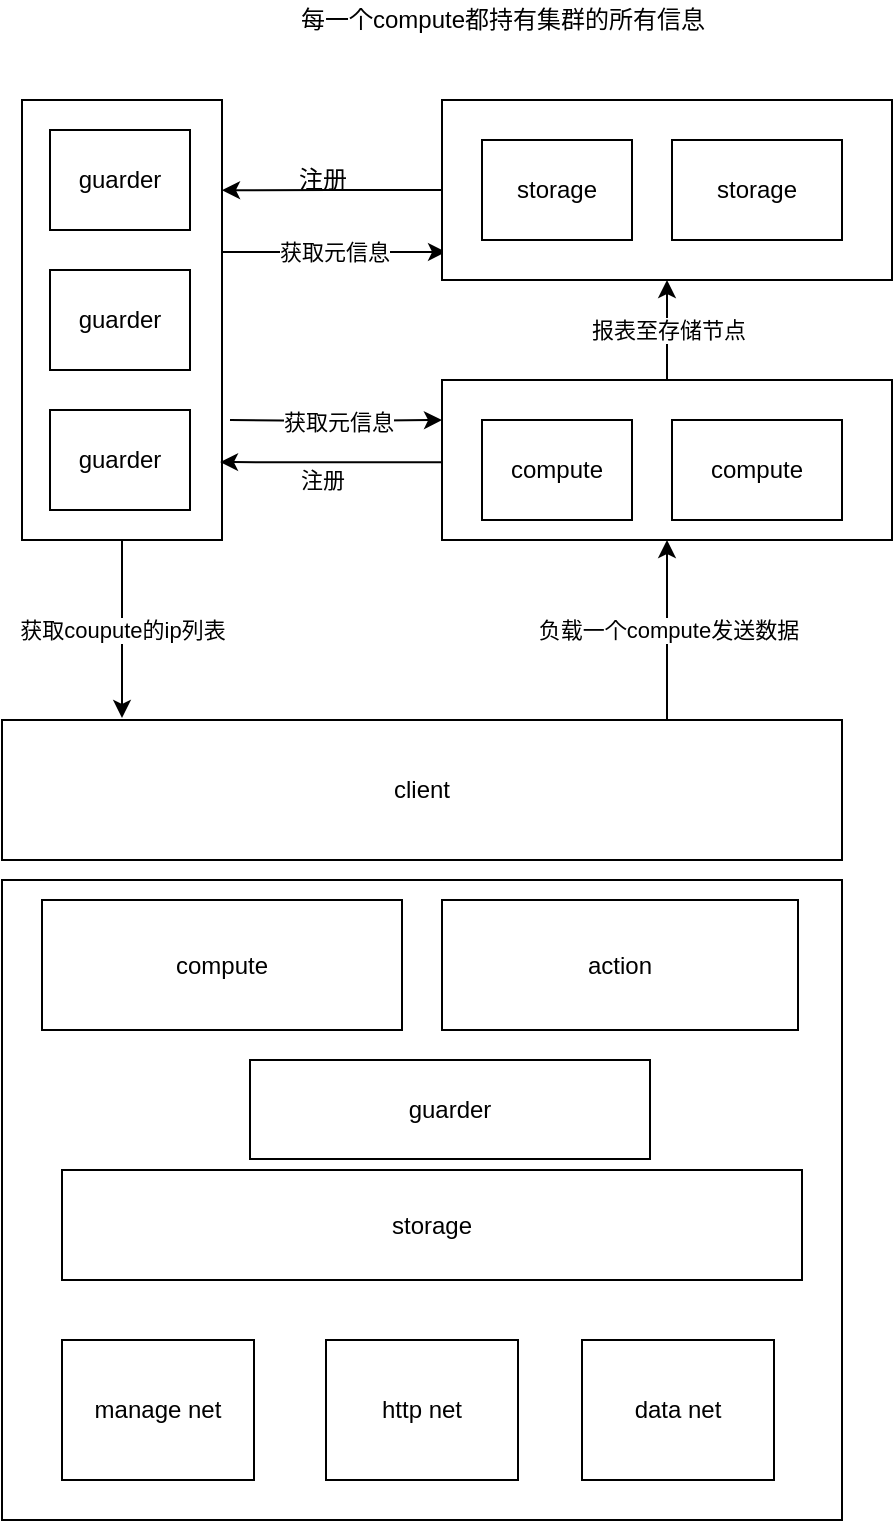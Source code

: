 <mxfile>
    <diagram id="HMDd3VgaN3B1fi6phxCU" name="第 1 页">
        <mxGraphModel dx="1027" dy="291" grid="1" gridSize="10" guides="1" tooltips="1" connect="1" arrows="1" fold="1" page="1" pageScale="1" pageWidth="827" pageHeight="1169" math="0" shadow="0">
            <root>
                <mxCell id="0"/>
                <mxCell id="1" parent="0"/>
                <mxCell id="38" value="" style="rounded=0;whiteSpace=wrap;html=1;" parent="1" vertex="1">
                    <mxGeometry x="510" y="240" width="225" height="80" as="geometry"/>
                </mxCell>
                <mxCell id="47" value="获取元信息" style="edgeStyle=orthogonalEdgeStyle;rounded=0;orthogonalLoop=1;jettySize=auto;html=1;entryX=0.009;entryY=0.844;entryDx=0;entryDy=0;entryPerimeter=0;startArrow=none;startFill=0;endArrow=classic;endFill=1;" parent="1" source="36" target="35" edge="1">
                    <mxGeometry relative="1" as="geometry">
                        <Array as="points">
                            <mxPoint x="420" y="176"/>
                            <mxPoint x="420" y="176"/>
                        </Array>
                    </mxGeometry>
                </mxCell>
                <mxCell id="36" value="" style="rounded=0;whiteSpace=wrap;html=1;" parent="1" vertex="1">
                    <mxGeometry x="300" y="100" width="100" height="220" as="geometry"/>
                </mxCell>
                <mxCell id="46" value="报表至存储节点" style="edgeStyle=orthogonalEdgeStyle;rounded=0;orthogonalLoop=1;jettySize=auto;html=1;startArrow=none;startFill=0;endArrow=classic;endFill=1;exitX=0.5;exitY=0;exitDx=0;exitDy=0;" parent="1" source="38" target="35" edge="1">
                    <mxGeometry relative="1" as="geometry"/>
                </mxCell>
                <mxCell id="35" value="" style="rounded=0;whiteSpace=wrap;html=1;" parent="1" vertex="1">
                    <mxGeometry x="510" y="100" width="225" height="90" as="geometry"/>
                </mxCell>
                <mxCell id="44" value="负载一个compute发送数据" style="edgeStyle=orthogonalEdgeStyle;rounded=0;orthogonalLoop=1;jettySize=auto;html=1;entryX=0.5;entryY=1;entryDx=0;entryDy=0;startArrow=none;startFill=0;endArrow=classic;endFill=1;" parent="1" source="2" target="38" edge="1">
                    <mxGeometry relative="1" as="geometry">
                        <Array as="points">
                            <mxPoint x="623" y="365"/>
                        </Array>
                    </mxGeometry>
                </mxCell>
                <mxCell id="2" value="client" style="rounded=0;whiteSpace=wrap;html=1;" parent="1" vertex="1">
                    <mxGeometry x="290" y="410" width="420" height="70" as="geometry"/>
                </mxCell>
                <mxCell id="43" value="注册" style="edgeStyle=orthogonalEdgeStyle;rounded=0;orthogonalLoop=1;jettySize=auto;html=1;entryX=0.99;entryY=0.823;entryDx=0;entryDy=0;entryPerimeter=0;startArrow=none;startFill=0;endArrow=classic;endFill=1;exitX=0;exitY=0.5;exitDx=0;exitDy=0;" parent="1" source="38" target="36" edge="1">
                    <mxGeometry x="0.09" y="9" relative="1" as="geometry">
                        <mxPoint x="460" y="281" as="sourcePoint"/>
                        <Array as="points">
                            <mxPoint x="510" y="281"/>
                        </Array>
                        <mxPoint as="offset"/>
                    </mxGeometry>
                </mxCell>
                <mxCell id="3" value="compute" style="rounded=0;whiteSpace=wrap;html=1;" parent="1" vertex="1">
                    <mxGeometry x="530" y="260" width="75" height="50" as="geometry"/>
                </mxCell>
                <mxCell id="41" style="edgeStyle=orthogonalEdgeStyle;rounded=0;orthogonalLoop=1;jettySize=auto;html=1;entryX=1;entryY=0.205;entryDx=0;entryDy=0;entryPerimeter=0;startArrow=none;startFill=0;endArrow=classic;endFill=1;exitX=0;exitY=0.5;exitDx=0;exitDy=0;" parent="1" source="35" target="36" edge="1">
                    <mxGeometry relative="1" as="geometry">
                        <mxPoint x="460" y="145" as="sourcePoint"/>
                    </mxGeometry>
                </mxCell>
                <mxCell id="4" value="storage" style="rounded=0;whiteSpace=wrap;html=1;" parent="1" vertex="1">
                    <mxGeometry x="530" y="120" width="75" height="50" as="geometry"/>
                </mxCell>
                <mxCell id="5" value="guarder" style="rounded=0;whiteSpace=wrap;html=1;" parent="1" vertex="1">
                    <mxGeometry x="314" y="185" width="70" height="50" as="geometry"/>
                </mxCell>
                <mxCell id="11" value="获取coupute的ip列表" style="rounded=0;orthogonalLoop=1;jettySize=auto;html=1;startArrow=none;startFill=0;exitX=0.5;exitY=1;exitDx=0;exitDy=0;" parent="1" source="36" edge="1">
                    <mxGeometry relative="1" as="geometry">
                        <mxPoint x="265" y="240" as="sourcePoint"/>
                        <mxPoint x="350" y="409" as="targetPoint"/>
                    </mxGeometry>
                </mxCell>
                <mxCell id="8" value="compute" style="rounded=0;whiteSpace=wrap;html=1;" parent="1" vertex="1">
                    <mxGeometry x="625" y="260" width="85" height="50" as="geometry"/>
                </mxCell>
                <mxCell id="10" value="storage" style="rounded=0;whiteSpace=wrap;html=1;" parent="1" vertex="1">
                    <mxGeometry x="625" y="120" width="85" height="50" as="geometry"/>
                </mxCell>
                <mxCell id="37" value="guarder" style="rounded=0;whiteSpace=wrap;html=1;" parent="1" vertex="1">
                    <mxGeometry x="314" y="255" width="70" height="50" as="geometry"/>
                </mxCell>
                <mxCell id="39" value="guarder" style="rounded=0;whiteSpace=wrap;html=1;" parent="1" vertex="1">
                    <mxGeometry x="314" y="115" width="70" height="50" as="geometry"/>
                </mxCell>
                <mxCell id="42" value="注册" style="text;html=1;align=center;verticalAlign=middle;resizable=0;points=[];autosize=1;strokeColor=none;" parent="1" vertex="1">
                    <mxGeometry x="430" y="130" width="40" height="20" as="geometry"/>
                </mxCell>
                <mxCell id="49" value="每一个compute都持有集群的所有信息" style="text;html=1;align=center;verticalAlign=middle;resizable=0;points=[];autosize=1;strokeColor=none;" parent="1" vertex="1">
                    <mxGeometry x="430" y="50" width="220" height="20" as="geometry"/>
                </mxCell>
                <mxCell id="51" value="获取元信息" style="edgeStyle=orthogonalEdgeStyle;rounded=0;orthogonalLoop=1;jettySize=auto;html=1;entryX=0;entryY=0.25;entryDx=0;entryDy=0;startArrow=none;startFill=0;endArrow=classic;endFill=1;" parent="1" target="38" edge="1">
                    <mxGeometry relative="1" as="geometry">
                        <mxPoint x="404" y="260" as="sourcePoint"/>
                        <mxPoint x="496.025" y="260.0" as="targetPoint"/>
                        <Array as="points"/>
                    </mxGeometry>
                </mxCell>
                <mxCell id="52" value="" style="rounded=0;whiteSpace=wrap;html=1;" parent="1" vertex="1">
                    <mxGeometry x="290" y="490" width="420" height="320" as="geometry"/>
                </mxCell>
                <mxCell id="53" value="manage net" style="rounded=0;whiteSpace=wrap;html=1;" parent="1" vertex="1">
                    <mxGeometry x="320" y="720" width="96" height="70" as="geometry"/>
                </mxCell>
                <mxCell id="54" value="data net" style="rounded=0;whiteSpace=wrap;html=1;" parent="1" vertex="1">
                    <mxGeometry x="580" y="720" width="96" height="70" as="geometry"/>
                </mxCell>
                <mxCell id="55" value="&lt;span&gt;http net&lt;/span&gt;" style="rounded=0;whiteSpace=wrap;html=1;" parent="1" vertex="1">
                    <mxGeometry x="452" y="720" width="96" height="70" as="geometry"/>
                </mxCell>
                <mxCell id="60" value="guarder" style="rounded=0;whiteSpace=wrap;html=1;" parent="1" vertex="1">
                    <mxGeometry x="414" y="580" width="200" height="49.5" as="geometry"/>
                </mxCell>
                <mxCell id="61" value="compute" style="rounded=0;whiteSpace=wrap;html=1;" parent="1" vertex="1">
                    <mxGeometry x="310" y="500" width="180" height="65" as="geometry"/>
                </mxCell>
                <mxCell id="62" value="storage" style="rounded=0;whiteSpace=wrap;html=1;" parent="1" vertex="1">
                    <mxGeometry x="320" y="635" width="370" height="55" as="geometry"/>
                </mxCell>
                <mxCell id="63" value="action" style="rounded=0;whiteSpace=wrap;html=1;" parent="1" vertex="1">
                    <mxGeometry x="510" y="500" width="178" height="65" as="geometry"/>
                </mxCell>
            </root>
        </mxGraphModel>
    </diagram>
</mxfile>